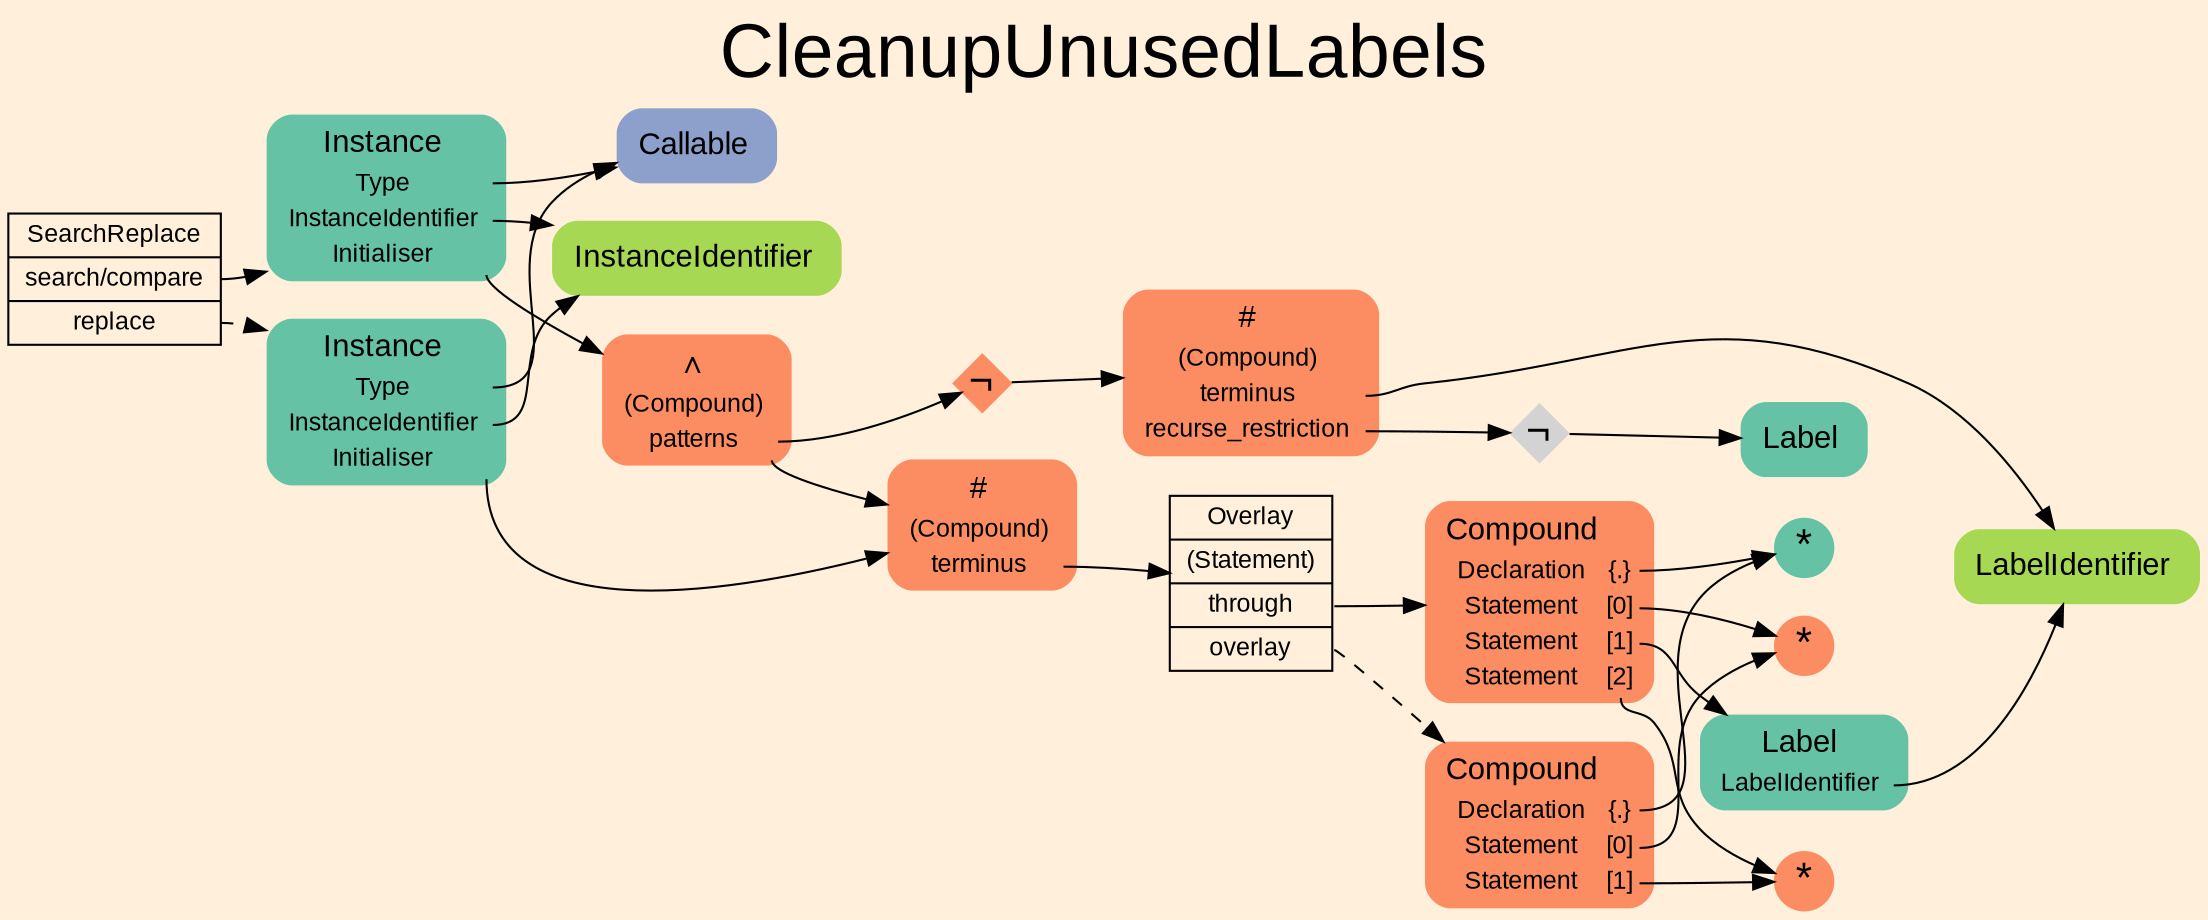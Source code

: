 digraph "CleanupUnusedLabels" {
label = "CleanupUnusedLabels"
labelloc = t
fontsize = "36"
graph [
    rankdir = "LR"
    ranksep = 0.3
    bgcolor = antiquewhite1
    color = black
    fontcolor = black
    fontname = "Arial"
];
node [
    fontname = "Arial"
];
edge [
    fontname = "Arial"
];

// -------------------- transformation figure --------------------
"CR#B-4-42" [
    // -------- block CR#B-4-42 ----------
    shape = "record"
    fillcolor = antiquewhite1
    label = "<fixed> SearchReplace | <port0> search/compare | <port1> replace"
    style = "filled"
    fontsize = "12"
    color = black
    fontcolor = black
];

"#B-2-888" [
    // -------- block #B-2-888 ----------
    shape = "plaintext"
    fillcolor = "/set28/1"
    label = <<TABLE BORDER="0" CELLBORDER="0" CELLSPACING="0">
     <TR><TD><FONT POINT-SIZE="15.0">Instance</FONT></TD><TD></TD></TR>
     <TR><TD>Type</TD><TD PORT="port0"></TD></TR>
     <TR><TD>InstanceIdentifier</TD><TD PORT="port1"></TD></TR>
     <TR><TD>Initialiser</TD><TD PORT="port2"></TD></TR>
    </TABLE>>
    style = "rounded,filled"
    fontsize = "12"
];

"#B-2-906" [
    // -------- block #B-2-906 ----------
    shape = "plaintext"
    fillcolor = "/set28/3"
    label = <<TABLE BORDER="0" CELLBORDER="0" CELLSPACING="0">
     <TR><TD><FONT POINT-SIZE="15.0">Callable</FONT></TD><TD></TD></TR>
    </TABLE>>
    style = "rounded,filled"
    fontsize = "12"
];

"#B-2-905" [
    // -------- block #B-2-905 ----------
    shape = "plaintext"
    fillcolor = "/set28/5"
    label = <<TABLE BORDER="0" CELLBORDER="0" CELLSPACING="0">
     <TR><TD><FONT POINT-SIZE="15.0">InstanceIdentifier</FONT></TD><TD></TD></TR>
    </TABLE>>
    style = "rounded,filled"
    fontsize = "12"
];

"#B-2-901" [
    // -------- block #B-2-901 ----------
    shape = "plaintext"
    fillcolor = "/set28/2"
    label = <<TABLE BORDER="0" CELLBORDER="0" CELLSPACING="0">
     <TR><TD><FONT POINT-SIZE="15.0">∧</FONT></TD><TD></TD></TR>
     <TR><TD>(Compound)</TD><TD PORT="port0"></TD></TR>
     <TR><TD>patterns</TD><TD PORT="port1"></TD></TR>
    </TABLE>>
    style = "rounded,filled"
    fontsize = "12"
];

"#B-2-890" [
    // -------- block #B-2-890 ----------
    shape = "plaintext"
    fillcolor = "/set28/2"
    label = <<TABLE BORDER="0" CELLBORDER="0" CELLSPACING="0">
     <TR><TD><FONT POINT-SIZE="15.0">#</FONT></TD><TD></TD></TR>
     <TR><TD>(Compound)</TD><TD PORT="port0"></TD></TR>
     <TR><TD>terminus</TD><TD PORT="port1"></TD></TR>
    </TABLE>>
    style = "rounded,filled"
    fontsize = "12"
];

"#B-2-892" [
    // -------- block #B-2-892 ----------
    shape = "record"
    fillcolor = antiquewhite1
    label = "<fixed> Overlay | <port0> (Statement) | <port1> through | <port2> overlay"
    style = "filled"
    fontsize = "12"
    color = black
    fontcolor = black
];

"#B-2-893" [
    // -------- block #B-2-893 ----------
    shape = "plaintext"
    fillcolor = "/set28/2"
    label = <<TABLE BORDER="0" CELLBORDER="0" CELLSPACING="0">
     <TR><TD><FONT POINT-SIZE="15.0">Compound</FONT></TD><TD></TD></TR>
     <TR><TD>Declaration</TD><TD PORT="port0">{.}</TD></TR>
     <TR><TD>Statement</TD><TD PORT="port1">[0]</TD></TR>
     <TR><TD>Statement</TD><TD PORT="port2">[1]</TD></TR>
     <TR><TD>Statement</TD><TD PORT="port3">[2]</TD></TR>
    </TABLE>>
    style = "rounded,filled"
    fontsize = "12"
];

"#B-2-896" [
    // -------- block #B-2-896 ----------
    shape = "circle"
    fillcolor = "/set28/1"
    label = <*>
    style = "filled"
    fontsize = "20"
    penwidth = 0.0
    fixedsize = true
    width = 0.4
    height = 0.4
];

"#B-2-897" [
    // -------- block #B-2-897 ----------
    shape = "circle"
    fillcolor = "/set28/2"
    label = <*>
    style = "filled"
    fontsize = "20"
    penwidth = 0.0
    fixedsize = true
    width = 0.4
    height = 0.4
];

"#B-2-895" [
    // -------- block #B-2-895 ----------
    shape = "plaintext"
    fillcolor = "/set28/1"
    label = <<TABLE BORDER="0" CELLBORDER="0" CELLSPACING="0">
     <TR><TD><FONT POINT-SIZE="15.0">Label</FONT></TD><TD></TD></TR>
     <TR><TD>LabelIdentifier</TD><TD PORT="port0"></TD></TR>
    </TABLE>>
    style = "rounded,filled"
    fontsize = "12"
];

"#B-2-899" [
    // -------- block #B-2-899 ----------
    shape = "plaintext"
    fillcolor = "/set28/5"
    label = <<TABLE BORDER="0" CELLBORDER="0" CELLSPACING="0">
     <TR><TD><FONT POINT-SIZE="15.0">LabelIdentifier</FONT></TD><TD></TD></TR>
    </TABLE>>
    style = "rounded,filled"
    fontsize = "12"
];

"#B-2-898" [
    // -------- block #B-2-898 ----------
    shape = "circle"
    fillcolor = "/set28/2"
    label = <*>
    style = "filled"
    fontsize = "20"
    penwidth = 0.0
    fixedsize = true
    width = 0.4
    height = 0.4
];

"#B-2-894" [
    // -------- block #B-2-894 ----------
    shape = "plaintext"
    fillcolor = "/set28/2"
    label = <<TABLE BORDER="0" CELLBORDER="0" CELLSPACING="0">
     <TR><TD><FONT POINT-SIZE="15.0">Compound</FONT></TD><TD></TD></TR>
     <TR><TD>Declaration</TD><TD PORT="port0">{.}</TD></TR>
     <TR><TD>Statement</TD><TD PORT="port1">[0]</TD></TR>
     <TR><TD>Statement</TD><TD PORT="port2">[1]</TD></TR>
    </TABLE>>
    style = "rounded,filled"
    fontsize = "12"
];

"#B-2-902" [
    // -------- block #B-2-902 ----------
    shape = "diamond"
    fillcolor = "/set28/2"
    label = <¬>
    style = "filled"
    fontsize = "20"
    penwidth = 0.0
    fixedsize = true
    width = 0.4
    height = 0.4
];

"#B-2-891" [
    // -------- block #B-2-891 ----------
    shape = "plaintext"
    fillcolor = "/set28/2"
    label = <<TABLE BORDER="0" CELLBORDER="0" CELLSPACING="0">
     <TR><TD><FONT POINT-SIZE="15.0">#</FONT></TD><TD></TD></TR>
     <TR><TD>(Compound)</TD><TD PORT="port0"></TD></TR>
     <TR><TD>terminus</TD><TD PORT="port1"></TD></TR>
     <TR><TD>recurse_restriction</TD><TD PORT="port2"></TD></TR>
    </TABLE>>
    style = "rounded,filled"
    fontsize = "12"
];

"#B-2-903" [
    // -------- block #B-2-903 ----------
    shape = "diamond"
    label = <¬>
    style = "filled"
    fontsize = "20"
    penwidth = 0.0
    fixedsize = true
    width = 0.4
    height = 0.4
];

"#B-2-904" [
    // -------- block #B-2-904 ----------
    shape = "plaintext"
    fillcolor = "/set28/1"
    label = <<TABLE BORDER="0" CELLBORDER="0" CELLSPACING="0">
     <TR><TD><FONT POINT-SIZE="15.0">Label</FONT></TD><TD></TD></TR>
    </TABLE>>
    style = "rounded,filled"
    fontsize = "12"
];

"#B-2-889" [
    // -------- block #B-2-889 ----------
    shape = "plaintext"
    fillcolor = "/set28/1"
    label = <<TABLE BORDER="0" CELLBORDER="0" CELLSPACING="0">
     <TR><TD><FONT POINT-SIZE="15.0">Instance</FONT></TD><TD></TD></TR>
     <TR><TD>Type</TD><TD PORT="port0"></TD></TR>
     <TR><TD>InstanceIdentifier</TD><TD PORT="port1"></TD></TR>
     <TR><TD>Initialiser</TD><TD PORT="port2"></TD></TR>
    </TABLE>>
    style = "rounded,filled"
    fontsize = "12"
];

"CR#B-4-42":port0 -> "#B-2-888" [
    color = black
    fontcolor = black
];

"CR#B-4-42":port1 -> "#B-2-889" [
    style="dashed"
    color = black
    fontcolor = black
];

"#B-2-888":port0 -> "#B-2-906" [
    color = black
    fontcolor = black
];

"#B-2-888":port1 -> "#B-2-905" [
    color = black
    fontcolor = black
];

"#B-2-888":port2 -> "#B-2-901" [
    color = black
    fontcolor = black
];

"#B-2-901":port1 -> "#B-2-890" [
    color = black
    fontcolor = black
];

"#B-2-901":port1 -> "#B-2-902" [
    color = black
    fontcolor = black
];

"#B-2-890":port1 -> "#B-2-892" [
    color = black
    fontcolor = black
];

"#B-2-892":port1 -> "#B-2-893" [
    color = black
    fontcolor = black
];

"#B-2-892":port2 -> "#B-2-894" [
    style="dashed"
    color = black
    fontcolor = black
];

"#B-2-893":port0 -> "#B-2-896" [
    color = black
    fontcolor = black
];

"#B-2-893":port1 -> "#B-2-897" [
    color = black
    fontcolor = black
];

"#B-2-893":port2 -> "#B-2-895" [
    color = black
    fontcolor = black
];

"#B-2-893":port3 -> "#B-2-898" [
    color = black
    fontcolor = black
];

"#B-2-895":port0 -> "#B-2-899" [
    color = black
    fontcolor = black
];

"#B-2-894":port0 -> "#B-2-896" [
    color = black
    fontcolor = black
];

"#B-2-894":port1 -> "#B-2-897" [
    color = black
    fontcolor = black
];

"#B-2-894":port2 -> "#B-2-898" [
    color = black
    fontcolor = black
];

"#B-2-902" -> "#B-2-891" [
    color = black
    fontcolor = black
];

"#B-2-891":port1 -> "#B-2-899" [
    color = black
    fontcolor = black
];

"#B-2-891":port2 -> "#B-2-903" [
    color = black
    fontcolor = black
];

"#B-2-903" -> "#B-2-904" [
    color = black
    fontcolor = black
];

"#B-2-889":port0 -> "#B-2-906" [
    color = black
    fontcolor = black
];

"#B-2-889":port1 -> "#B-2-905" [
    color = black
    fontcolor = black
];

"#B-2-889":port2 -> "#B-2-890" [
    color = black
    fontcolor = black
];


}
